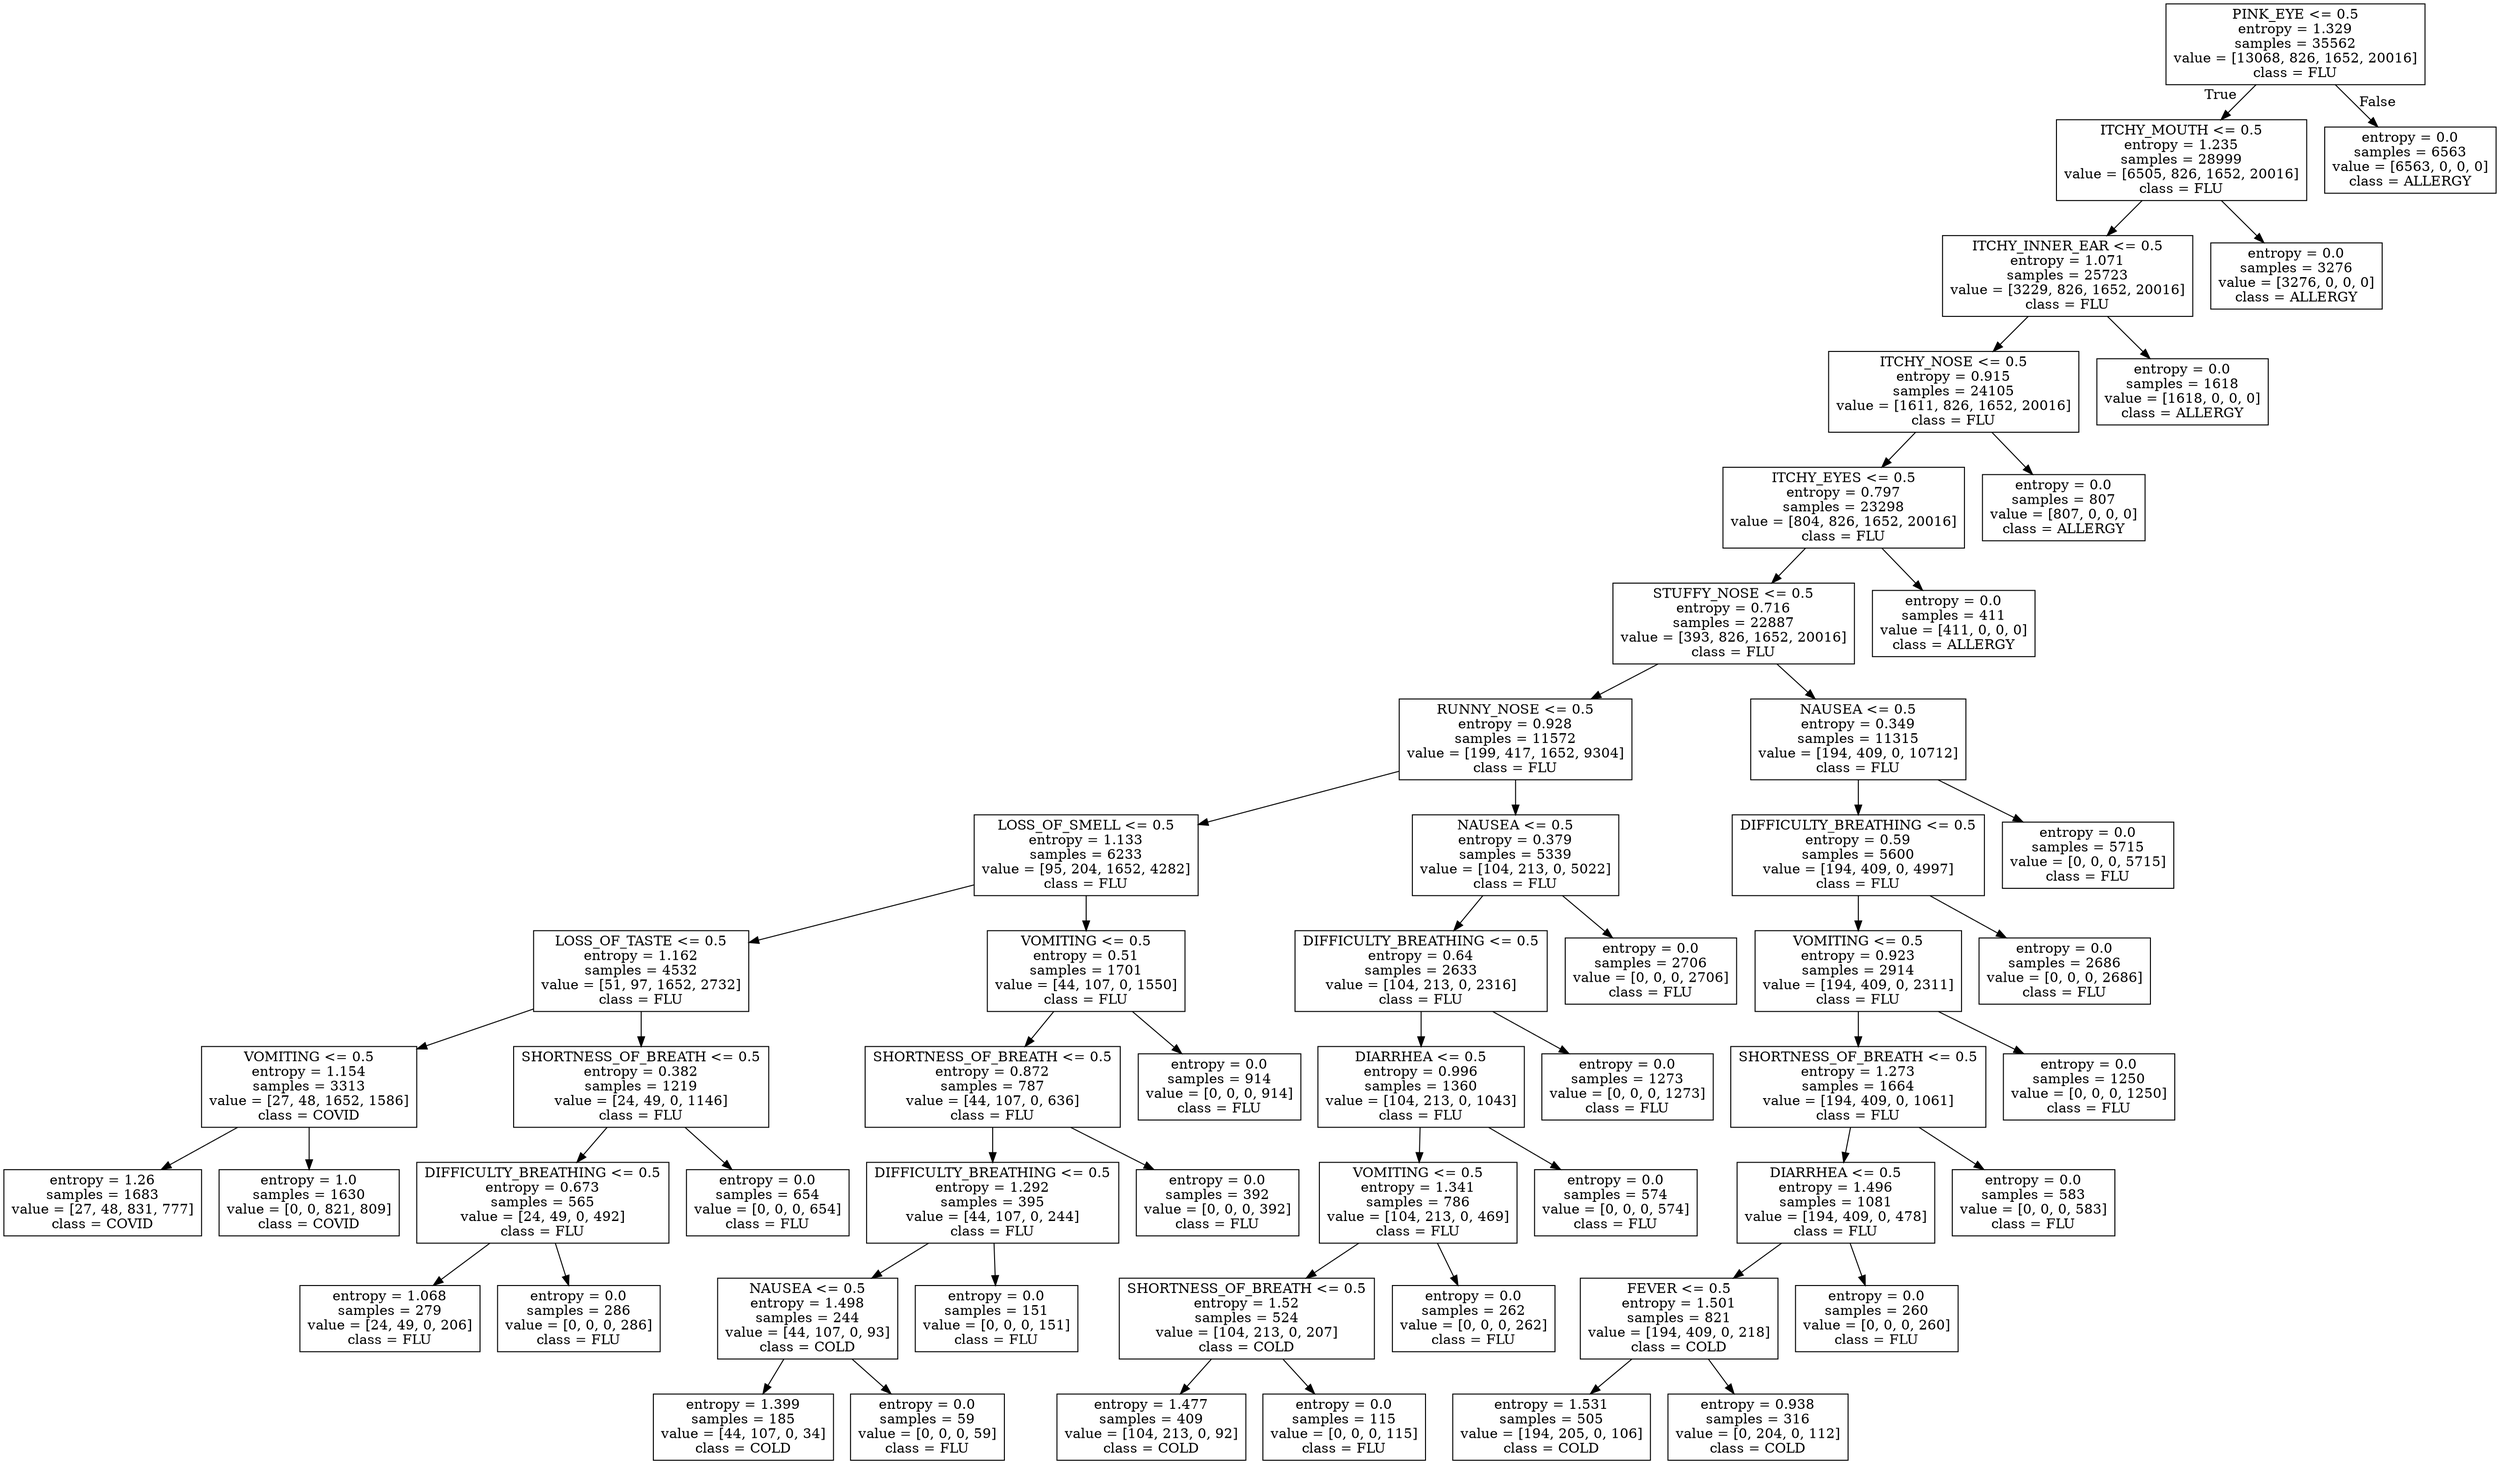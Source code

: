 digraph Tree {
node [shape=box] ;
0 [label="PINK_EYE <= 0.5\nentropy = 1.329\nsamples = 35562\nvalue = [13068, 826, 1652, 20016]\nclass = FLU"] ;
1 [label="ITCHY_MOUTH <= 0.5\nentropy = 1.235\nsamples = 28999\nvalue = [6505, 826, 1652, 20016]\nclass = FLU"] ;
0 -> 1 [labeldistance=2.5, labelangle=45, headlabel="True"] ;
3 [label="ITCHY_INNER_EAR <= 0.5\nentropy = 1.071\nsamples = 25723\nvalue = [3229, 826, 1652, 20016]\nclass = FLU"] ;
1 -> 3 ;
5 [label="ITCHY_NOSE <= 0.5\nentropy = 0.915\nsamples = 24105\nvalue = [1611, 826, 1652, 20016]\nclass = FLU"] ;
3 -> 5 ;
7 [label="ITCHY_EYES <= 0.5\nentropy = 0.797\nsamples = 23298\nvalue = [804, 826, 1652, 20016]\nclass = FLU"] ;
5 -> 7 ;
9 [label="STUFFY_NOSE <= 0.5\nentropy = 0.716\nsamples = 22887\nvalue = [393, 826, 1652, 20016]\nclass = FLU"] ;
7 -> 9 ;
11 [label="RUNNY_NOSE <= 0.5\nentropy = 0.928\nsamples = 11572\nvalue = [199, 417, 1652, 9304]\nclass = FLU"] ;
9 -> 11 ;
13 [label="LOSS_OF_SMELL <= 0.5\nentropy = 1.133\nsamples = 6233\nvalue = [95, 204, 1652, 4282]\nclass = FLU"] ;
11 -> 13 ;
15 [label="LOSS_OF_TASTE <= 0.5\nentropy = 1.162\nsamples = 4532\nvalue = [51, 97, 1652, 2732]\nclass = FLU"] ;
13 -> 15 ;
17 [label="VOMITING <= 0.5\nentropy = 1.154\nsamples = 3313\nvalue = [27, 48, 1652, 1586]\nclass = COVID"] ;
15 -> 17 ;
53 [label="entropy = 1.26\nsamples = 1683\nvalue = [27, 48, 831, 777]\nclass = COVID"] ;
17 -> 53 ;
54 [label="entropy = 1.0\nsamples = 1630\nvalue = [0, 0, 821, 809]\nclass = COVID"] ;
17 -> 54 ;
18 [label="SHORTNESS_OF_BREATH <= 0.5\nentropy = 0.382\nsamples = 1219\nvalue = [24, 49, 0, 1146]\nclass = FLU"] ;
15 -> 18 ;
49 [label="DIFFICULTY_BREATHING <= 0.5\nentropy = 0.673\nsamples = 565\nvalue = [24, 49, 0, 492]\nclass = FLU"] ;
18 -> 49 ;
51 [label="entropy = 1.068\nsamples = 279\nvalue = [24, 49, 0, 206]\nclass = FLU"] ;
49 -> 51 ;
52 [label="entropy = 0.0\nsamples = 286\nvalue = [0, 0, 0, 286]\nclass = FLU"] ;
49 -> 52 ;
50 [label="entropy = 0.0\nsamples = 654\nvalue = [0, 0, 0, 654]\nclass = FLU"] ;
18 -> 50 ;
16 [label="VOMITING <= 0.5\nentropy = 0.51\nsamples = 1701\nvalue = [44, 107, 0, 1550]\nclass = FLU"] ;
13 -> 16 ;
39 [label="SHORTNESS_OF_BREATH <= 0.5\nentropy = 0.872\nsamples = 787\nvalue = [44, 107, 0, 636]\nclass = FLU"] ;
16 -> 39 ;
41 [label="DIFFICULTY_BREATHING <= 0.5\nentropy = 1.292\nsamples = 395\nvalue = [44, 107, 0, 244]\nclass = FLU"] ;
39 -> 41 ;
45 [label="NAUSEA <= 0.5\nentropy = 1.498\nsamples = 244\nvalue = [44, 107, 0, 93]\nclass = COLD"] ;
41 -> 45 ;
47 [label="entropy = 1.399\nsamples = 185\nvalue = [44, 107, 0, 34]\nclass = COLD"] ;
45 -> 47 ;
48 [label="entropy = 0.0\nsamples = 59\nvalue = [0, 0, 0, 59]\nclass = FLU"] ;
45 -> 48 ;
46 [label="entropy = 0.0\nsamples = 151\nvalue = [0, 0, 0, 151]\nclass = FLU"] ;
41 -> 46 ;
42 [label="entropy = 0.0\nsamples = 392\nvalue = [0, 0, 0, 392]\nclass = FLU"] ;
39 -> 42 ;
40 [label="entropy = 0.0\nsamples = 914\nvalue = [0, 0, 0, 914]\nclass = FLU"] ;
16 -> 40 ;
14 [label="NAUSEA <= 0.5\nentropy = 0.379\nsamples = 5339\nvalue = [104, 213, 0, 5022]\nclass = FLU"] ;
11 -> 14 ;
29 [label="DIFFICULTY_BREATHING <= 0.5\nentropy = 0.64\nsamples = 2633\nvalue = [104, 213, 0, 2316]\nclass = FLU"] ;
14 -> 29 ;
31 [label="DIARRHEA <= 0.5\nentropy = 0.996\nsamples = 1360\nvalue = [104, 213, 0, 1043]\nclass = FLU"] ;
29 -> 31 ;
33 [label="VOMITING <= 0.5\nentropy = 1.341\nsamples = 786\nvalue = [104, 213, 0, 469]\nclass = FLU"] ;
31 -> 33 ;
35 [label="SHORTNESS_OF_BREATH <= 0.5\nentropy = 1.52\nsamples = 524\nvalue = [104, 213, 0, 207]\nclass = COLD"] ;
33 -> 35 ;
37 [label="entropy = 1.477\nsamples = 409\nvalue = [104, 213, 0, 92]\nclass = COLD"] ;
35 -> 37 ;
38 [label="entropy = 0.0\nsamples = 115\nvalue = [0, 0, 0, 115]\nclass = FLU"] ;
35 -> 38 ;
36 [label="entropy = 0.0\nsamples = 262\nvalue = [0, 0, 0, 262]\nclass = FLU"] ;
33 -> 36 ;
34 [label="entropy = 0.0\nsamples = 574\nvalue = [0, 0, 0, 574]\nclass = FLU"] ;
31 -> 34 ;
32 [label="entropy = 0.0\nsamples = 1273\nvalue = [0, 0, 0, 1273]\nclass = FLU"] ;
29 -> 32 ;
30 [label="entropy = 0.0\nsamples = 2706\nvalue = [0, 0, 0, 2706]\nclass = FLU"] ;
14 -> 30 ;
12 [label="NAUSEA <= 0.5\nentropy = 0.349\nsamples = 11315\nvalue = [194, 409, 0, 10712]\nclass = FLU"] ;
9 -> 12 ;
19 [label="DIFFICULTY_BREATHING <= 0.5\nentropy = 0.59\nsamples = 5600\nvalue = [194, 409, 0, 4997]\nclass = FLU"] ;
12 -> 19 ;
21 [label="VOMITING <= 0.5\nentropy = 0.923\nsamples = 2914\nvalue = [194, 409, 0, 2311]\nclass = FLU"] ;
19 -> 21 ;
23 [label="SHORTNESS_OF_BREATH <= 0.5\nentropy = 1.273\nsamples = 1664\nvalue = [194, 409, 0, 1061]\nclass = FLU"] ;
21 -> 23 ;
25 [label="DIARRHEA <= 0.5\nentropy = 1.496\nsamples = 1081\nvalue = [194, 409, 0, 478]\nclass = FLU"] ;
23 -> 25 ;
27 [label="FEVER <= 0.5\nentropy = 1.501\nsamples = 821\nvalue = [194, 409, 0, 218]\nclass = COLD"] ;
25 -> 27 ;
43 [label="entropy = 1.531\nsamples = 505\nvalue = [194, 205, 0, 106]\nclass = COLD"] ;
27 -> 43 ;
44 [label="entropy = 0.938\nsamples = 316\nvalue = [0, 204, 0, 112]\nclass = COLD"] ;
27 -> 44 ;
28 [label="entropy = 0.0\nsamples = 260\nvalue = [0, 0, 0, 260]\nclass = FLU"] ;
25 -> 28 ;
26 [label="entropy = 0.0\nsamples = 583\nvalue = [0, 0, 0, 583]\nclass = FLU"] ;
23 -> 26 ;
24 [label="entropy = 0.0\nsamples = 1250\nvalue = [0, 0, 0, 1250]\nclass = FLU"] ;
21 -> 24 ;
22 [label="entropy = 0.0\nsamples = 2686\nvalue = [0, 0, 0, 2686]\nclass = FLU"] ;
19 -> 22 ;
20 [label="entropy = 0.0\nsamples = 5715\nvalue = [0, 0, 0, 5715]\nclass = FLU"] ;
12 -> 20 ;
10 [label="entropy = 0.0\nsamples = 411\nvalue = [411, 0, 0, 0]\nclass = ALLERGY"] ;
7 -> 10 ;
8 [label="entropy = 0.0\nsamples = 807\nvalue = [807, 0, 0, 0]\nclass = ALLERGY"] ;
5 -> 8 ;
6 [label="entropy = 0.0\nsamples = 1618\nvalue = [1618, 0, 0, 0]\nclass = ALLERGY"] ;
3 -> 6 ;
4 [label="entropy = 0.0\nsamples = 3276\nvalue = [3276, 0, 0, 0]\nclass = ALLERGY"] ;
1 -> 4 ;
2 [label="entropy = 0.0\nsamples = 6563\nvalue = [6563, 0, 0, 0]\nclass = ALLERGY"] ;
0 -> 2 [labeldistance=2.5, labelangle=-45, headlabel="False"] ;
}